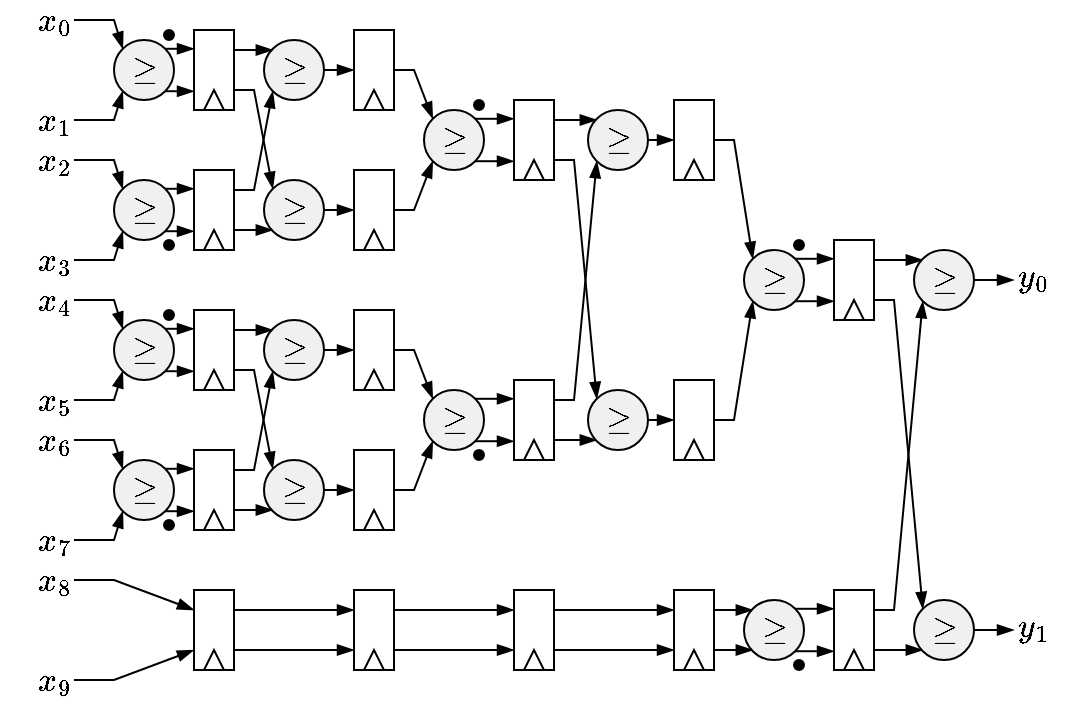 <mxfile version="26.1.0">
  <diagram name="Page-1" id="U0Z8KqSSLCTxt4Mqr973">
    <mxGraphModel dx="4177" dy="-511" grid="1" gridSize="10" guides="1" tooltips="1" connect="1" arrows="1" fold="1" page="1" pageScale="1" pageWidth="595" pageHeight="842" math="1" shadow="0">
      <root>
        <mxCell id="0" />
        <mxCell id="1" parent="0" />
        <mxCell id="KGnAosmsHzvMM4rvzXJw-76" style="edgeStyle=orthogonalEdgeStyle;rounded=0;orthogonalLoop=1;jettySize=auto;html=1;exitX=1;exitY=1;exitDx=0;exitDy=0;entryX=0;entryY=0.75;entryDx=0;entryDy=0;endArrow=blockThin;endFill=1;" edge="1" parent="1" source="KGnAosmsHzvMM4rvzXJw-1" target="KGnAosmsHzvMM4rvzXJw-39">
          <mxGeometry relative="1" as="geometry" />
        </mxCell>
        <mxCell id="KGnAosmsHzvMM4rvzXJw-77" style="edgeStyle=orthogonalEdgeStyle;rounded=0;orthogonalLoop=1;jettySize=auto;html=1;exitX=1;exitY=0;exitDx=0;exitDy=0;entryX=0;entryY=0.25;entryDx=0;entryDy=0;endArrow=blockThin;endFill=1;" edge="1" parent="1" source="KGnAosmsHzvMM4rvzXJw-1" target="KGnAosmsHzvMM4rvzXJw-39">
          <mxGeometry relative="1" as="geometry" />
        </mxCell>
        <mxCell id="KGnAosmsHzvMM4rvzXJw-1" value="" style="ellipse;whiteSpace=wrap;html=1;aspect=fixed;fillColor=#F0F0F0;" vertex="1" parent="1">
          <mxGeometry x="-3520" y="900" width="30" height="30" as="geometry" />
        </mxCell>
        <mxCell id="KGnAosmsHzvMM4rvzXJw-4" value="&lt;font style=&quot;font-size: 14px;&quot;&gt;$$x_0$$&lt;/font&gt;" style="text;html=1;align=center;verticalAlign=middle;whiteSpace=wrap;rounded=0;" vertex="1" parent="1">
          <mxGeometry x="-3560" y="880" width="20" height="20" as="geometry" />
        </mxCell>
        <mxCell id="KGnAosmsHzvMM4rvzXJw-9" value="&lt;font style=&quot;font-size: 14px;&quot;&gt;$$x_1$$&lt;/font&gt;" style="text;html=1;align=center;verticalAlign=middle;whiteSpace=wrap;rounded=0;" vertex="1" parent="1">
          <mxGeometry x="-3560" y="930" width="20" height="20" as="geometry" />
        </mxCell>
        <mxCell id="KGnAosmsHzvMM4rvzXJw-11" value="" style="endArrow=blockThin;html=1;rounded=0;exitX=1;exitY=0.5;exitDx=0;exitDy=0;entryX=0;entryY=0;entryDx=0;entryDy=0;endFill=1;" edge="1" parent="1" source="KGnAosmsHzvMM4rvzXJw-4" target="KGnAosmsHzvMM4rvzXJw-1">
          <mxGeometry width="50" height="50" relative="1" as="geometry">
            <mxPoint x="-3490" y="910" as="sourcePoint" />
            <mxPoint x="-3440" y="860" as="targetPoint" />
            <Array as="points">
              <mxPoint x="-3520" y="890" />
            </Array>
          </mxGeometry>
        </mxCell>
        <mxCell id="KGnAosmsHzvMM4rvzXJw-12" value="" style="endArrow=blockThin;html=1;rounded=0;entryX=0;entryY=1;entryDx=0;entryDy=0;exitX=1;exitY=0.5;exitDx=0;exitDy=0;endFill=1;" edge="1" parent="1" source="KGnAosmsHzvMM4rvzXJw-9" target="KGnAosmsHzvMM4rvzXJw-1">
          <mxGeometry width="50" height="50" relative="1" as="geometry">
            <mxPoint x="-3550" y="1000" as="sourcePoint" />
            <mxPoint x="-3500" y="950" as="targetPoint" />
            <Array as="points">
              <mxPoint x="-3520" y="940" />
            </Array>
          </mxGeometry>
        </mxCell>
        <mxCell id="KGnAosmsHzvMM4rvzXJw-13" value="&lt;font style=&quot;font-size: 14px;&quot;&gt;$$\geq$$&lt;/font&gt;" style="text;html=1;align=center;verticalAlign=middle;whiteSpace=wrap;rounded=0;" vertex="1" parent="1">
          <mxGeometry x="-3512.5" y="907.5" width="15" height="15" as="geometry" />
        </mxCell>
        <mxCell id="KGnAosmsHzvMM4rvzXJw-41" value="" style="group" vertex="1" connectable="0" parent="1">
          <mxGeometry x="-3480" y="895" width="20" height="40" as="geometry" />
        </mxCell>
        <mxCell id="KGnAosmsHzvMM4rvzXJw-39" value="" style="rounded=0;whiteSpace=wrap;html=1;" vertex="1" parent="KGnAosmsHzvMM4rvzXJw-41">
          <mxGeometry width="20" height="40" as="geometry" />
        </mxCell>
        <mxCell id="KGnAosmsHzvMM4rvzXJw-66" value="" style="triangle;whiteSpace=wrap;html=1;rotation=-90;" vertex="1" parent="KGnAosmsHzvMM4rvzXJw-41">
          <mxGeometry x="5" y="30" width="10" height="10" as="geometry" />
        </mxCell>
        <mxCell id="KGnAosmsHzvMM4rvzXJw-113" style="edgeStyle=orthogonalEdgeStyle;rounded=0;orthogonalLoop=1;jettySize=auto;html=1;exitX=1;exitY=0.5;exitDx=0;exitDy=0;entryX=0;entryY=0.5;entryDx=0;entryDy=0;endArrow=blockThin;endFill=1;curved=0;" edge="1" parent="1" source="KGnAosmsHzvMM4rvzXJw-79" target="KGnAosmsHzvMM4rvzXJw-107">
          <mxGeometry relative="1" as="geometry" />
        </mxCell>
        <mxCell id="KGnAosmsHzvMM4rvzXJw-79" value="" style="ellipse;whiteSpace=wrap;html=1;aspect=fixed;fillColor=#F0F0F0;" vertex="1" parent="1">
          <mxGeometry x="-3445" y="900" width="30" height="30" as="geometry" />
        </mxCell>
        <mxCell id="KGnAosmsHzvMM4rvzXJw-80" value="&lt;font style=&quot;font-size: 14px;&quot;&gt;$$\geq$$&lt;/font&gt;" style="text;html=1;align=center;verticalAlign=middle;whiteSpace=wrap;rounded=0;" vertex="1" parent="1">
          <mxGeometry x="-3437.5" y="907.5" width="15" height="15" as="geometry" />
        </mxCell>
        <mxCell id="KGnAosmsHzvMM4rvzXJw-78" style="edgeStyle=orthogonalEdgeStyle;rounded=0;orthogonalLoop=1;jettySize=auto;html=1;exitX=1;exitY=0.25;exitDx=0;exitDy=0;entryX=0;entryY=0;entryDx=0;entryDy=0;endArrow=blockThin;endFill=1;" edge="1" parent="1" source="KGnAosmsHzvMM4rvzXJw-39" target="KGnAosmsHzvMM4rvzXJw-79">
          <mxGeometry relative="1" as="geometry">
            <mxPoint x="-3450" y="905" as="targetPoint" />
          </mxGeometry>
        </mxCell>
        <mxCell id="KGnAosmsHzvMM4rvzXJw-82" style="edgeStyle=orthogonalEdgeStyle;rounded=0;orthogonalLoop=1;jettySize=auto;html=1;exitX=1;exitY=1;exitDx=0;exitDy=0;entryX=0;entryY=0.75;entryDx=0;entryDy=0;endArrow=blockThin;endFill=1;" edge="1" parent="1" source="KGnAosmsHzvMM4rvzXJw-84" target="KGnAosmsHzvMM4rvzXJw-91">
          <mxGeometry relative="1" as="geometry" />
        </mxCell>
        <mxCell id="KGnAosmsHzvMM4rvzXJw-83" style="edgeStyle=orthogonalEdgeStyle;rounded=0;orthogonalLoop=1;jettySize=auto;html=1;exitX=1;exitY=0;exitDx=0;exitDy=0;entryX=0;entryY=0.25;entryDx=0;entryDy=0;endArrow=blockThin;endFill=1;" edge="1" parent="1" source="KGnAosmsHzvMM4rvzXJw-84" target="KGnAosmsHzvMM4rvzXJw-91">
          <mxGeometry relative="1" as="geometry" />
        </mxCell>
        <mxCell id="KGnAosmsHzvMM4rvzXJw-84" value="" style="ellipse;whiteSpace=wrap;html=1;aspect=fixed;fillColor=#F0F0F0;" vertex="1" parent="1">
          <mxGeometry x="-3520" y="970" width="30" height="30" as="geometry" />
        </mxCell>
        <mxCell id="KGnAosmsHzvMM4rvzXJw-85" value="&lt;font style=&quot;font-size: 14px;&quot;&gt;$$x_2$$&lt;/font&gt;" style="text;html=1;align=center;verticalAlign=middle;whiteSpace=wrap;rounded=0;" vertex="1" parent="1">
          <mxGeometry x="-3560" y="950" width="20" height="20" as="geometry" />
        </mxCell>
        <mxCell id="KGnAosmsHzvMM4rvzXJw-86" value="&lt;font style=&quot;font-size: 14px;&quot;&gt;$$x_3$$&lt;/font&gt;" style="text;html=1;align=center;verticalAlign=middle;whiteSpace=wrap;rounded=0;" vertex="1" parent="1">
          <mxGeometry x="-3560" y="1000" width="20" height="20" as="geometry" />
        </mxCell>
        <mxCell id="KGnAosmsHzvMM4rvzXJw-87" value="" style="endArrow=blockThin;html=1;rounded=0;exitX=1;exitY=0.5;exitDx=0;exitDy=0;entryX=0;entryY=0;entryDx=0;entryDy=0;endFill=1;" edge="1" parent="1" source="KGnAosmsHzvMM4rvzXJw-85" target="KGnAosmsHzvMM4rvzXJw-84">
          <mxGeometry width="50" height="50" relative="1" as="geometry">
            <mxPoint x="-3490" y="980" as="sourcePoint" />
            <mxPoint x="-3440" y="930" as="targetPoint" />
            <Array as="points">
              <mxPoint x="-3520" y="960" />
            </Array>
          </mxGeometry>
        </mxCell>
        <mxCell id="KGnAosmsHzvMM4rvzXJw-88" value="" style="endArrow=blockThin;html=1;rounded=0;entryX=0;entryY=1;entryDx=0;entryDy=0;exitX=1;exitY=0.5;exitDx=0;exitDy=0;endFill=1;" edge="1" parent="1" source="KGnAosmsHzvMM4rvzXJw-86" target="KGnAosmsHzvMM4rvzXJw-84">
          <mxGeometry width="50" height="50" relative="1" as="geometry">
            <mxPoint x="-3550" y="1070" as="sourcePoint" />
            <mxPoint x="-3500" y="1020" as="targetPoint" />
            <Array as="points">
              <mxPoint x="-3520" y="1010" />
            </Array>
          </mxGeometry>
        </mxCell>
        <mxCell id="KGnAosmsHzvMM4rvzXJw-89" value="&lt;font style=&quot;font-size: 14px;&quot;&gt;$$\geq$$&lt;/font&gt;" style="text;html=1;align=center;verticalAlign=middle;whiteSpace=wrap;rounded=0;" vertex="1" parent="1">
          <mxGeometry x="-3512.5" y="977.5" width="15" height="15" as="geometry" />
        </mxCell>
        <mxCell id="KGnAosmsHzvMM4rvzXJw-90" value="" style="group" vertex="1" connectable="0" parent="1">
          <mxGeometry x="-3480" y="965" width="20" height="40" as="geometry" />
        </mxCell>
        <mxCell id="KGnAosmsHzvMM4rvzXJw-91" value="" style="rounded=0;whiteSpace=wrap;html=1;" vertex="1" parent="KGnAosmsHzvMM4rvzXJw-90">
          <mxGeometry width="20" height="40" as="geometry" />
        </mxCell>
        <mxCell id="KGnAosmsHzvMM4rvzXJw-92" value="" style="triangle;whiteSpace=wrap;html=1;rotation=-90;" vertex="1" parent="KGnAosmsHzvMM4rvzXJw-90">
          <mxGeometry x="5" y="30" width="10" height="10" as="geometry" />
        </mxCell>
        <mxCell id="KGnAosmsHzvMM4rvzXJw-98" value="" style="endArrow=blockThin;html=1;rounded=0;entryX=0;entryY=1;entryDx=0;entryDy=0;exitX=1;exitY=0.25;exitDx=0;exitDy=0;endFill=1;" edge="1" parent="1" source="KGnAosmsHzvMM4rvzXJw-91" target="KGnAosmsHzvMM4rvzXJw-79">
          <mxGeometry width="50" height="50" relative="1" as="geometry">
            <mxPoint x="-3420" y="990" as="sourcePoint" />
            <mxPoint x="-3370" y="940" as="targetPoint" />
            <Array as="points">
              <mxPoint x="-3450" y="975" />
            </Array>
          </mxGeometry>
        </mxCell>
        <mxCell id="KGnAosmsHzvMM4rvzXJw-114" style="edgeStyle=orthogonalEdgeStyle;rounded=0;orthogonalLoop=1;jettySize=auto;html=1;exitX=1;exitY=0.5;exitDx=0;exitDy=0;entryX=0;entryY=0.5;entryDx=0;entryDy=0;endArrow=blockThin;endFill=1;" edge="1" parent="1" source="KGnAosmsHzvMM4rvzXJw-99" target="KGnAosmsHzvMM4rvzXJw-109">
          <mxGeometry relative="1" as="geometry" />
        </mxCell>
        <mxCell id="KGnAosmsHzvMM4rvzXJw-99" value="" style="ellipse;whiteSpace=wrap;html=1;aspect=fixed;fillColor=#F0F0F0;" vertex="1" parent="1">
          <mxGeometry x="-3445" y="970" width="30" height="30" as="geometry" />
        </mxCell>
        <mxCell id="KGnAosmsHzvMM4rvzXJw-100" value="&lt;font style=&quot;font-size: 14px;&quot;&gt;$$\geq$$&lt;/font&gt;" style="text;html=1;align=center;verticalAlign=middle;whiteSpace=wrap;rounded=0;" vertex="1" parent="1">
          <mxGeometry x="-3437.5" y="977.5" width="15" height="15" as="geometry" />
        </mxCell>
        <mxCell id="KGnAosmsHzvMM4rvzXJw-101" value="" style="endArrow=blockThin;html=1;rounded=0;exitX=1;exitY=0.75;exitDx=0;exitDy=0;entryX=0;entryY=0;entryDx=0;entryDy=0;endFill=1;" edge="1" parent="1" source="KGnAosmsHzvMM4rvzXJw-39" target="KGnAosmsHzvMM4rvzXJw-99">
          <mxGeometry width="50" height="50" relative="1" as="geometry">
            <mxPoint x="-3390" y="970" as="sourcePoint" />
            <mxPoint x="-3340" y="920" as="targetPoint" />
            <Array as="points">
              <mxPoint x="-3450" y="925" />
            </Array>
          </mxGeometry>
        </mxCell>
        <mxCell id="KGnAosmsHzvMM4rvzXJw-102" style="edgeStyle=orthogonalEdgeStyle;rounded=0;orthogonalLoop=1;jettySize=auto;html=1;exitX=1;exitY=0.75;exitDx=0;exitDy=0;entryX=0;entryY=1;entryDx=0;entryDy=0;endArrow=blockThin;endFill=1;" edge="1" parent="1" source="KGnAosmsHzvMM4rvzXJw-91" target="KGnAosmsHzvMM4rvzXJw-99">
          <mxGeometry relative="1" as="geometry" />
        </mxCell>
        <mxCell id="KGnAosmsHzvMM4rvzXJw-104" value="" style="ellipse;whiteSpace=wrap;html=1;aspect=fixed;fillColor=#000000;" vertex="1" parent="1">
          <mxGeometry x="-3495" y="895" width="5" height="5" as="geometry" />
        </mxCell>
        <mxCell id="KGnAosmsHzvMM4rvzXJw-105" value="" style="ellipse;whiteSpace=wrap;html=1;aspect=fixed;fillColor=#000000;" vertex="1" parent="1">
          <mxGeometry x="-3495" y="1000" width="5" height="5" as="geometry" />
        </mxCell>
        <mxCell id="KGnAosmsHzvMM4rvzXJw-107" value="" style="rounded=0;whiteSpace=wrap;html=1;" vertex="1" parent="1">
          <mxGeometry x="-3400" y="895" width="20" height="40" as="geometry" />
        </mxCell>
        <mxCell id="KGnAosmsHzvMM4rvzXJw-108" value="" style="triangle;whiteSpace=wrap;html=1;rotation=-90;" vertex="1" parent="1">
          <mxGeometry x="-3395" y="925" width="10" height="10" as="geometry" />
        </mxCell>
        <mxCell id="KGnAosmsHzvMM4rvzXJw-109" value="" style="rounded=0;whiteSpace=wrap;html=1;" vertex="1" parent="1">
          <mxGeometry x="-3400" y="965" width="20" height="40" as="geometry" />
        </mxCell>
        <mxCell id="KGnAosmsHzvMM4rvzXJw-110" value="" style="triangle;whiteSpace=wrap;html=1;rotation=-90;" vertex="1" parent="1">
          <mxGeometry x="-3395" y="995" width="10" height="10" as="geometry" />
        </mxCell>
        <mxCell id="KGnAosmsHzvMM4rvzXJw-115" style="edgeStyle=orthogonalEdgeStyle;rounded=0;orthogonalLoop=1;jettySize=auto;html=1;exitX=1;exitY=1;exitDx=0;exitDy=0;entryX=0;entryY=0.75;entryDx=0;entryDy=0;endArrow=blockThin;endFill=1;" edge="1" parent="1" source="KGnAosmsHzvMM4rvzXJw-117" target="KGnAosmsHzvMM4rvzXJw-124">
          <mxGeometry relative="1" as="geometry" />
        </mxCell>
        <mxCell id="KGnAosmsHzvMM4rvzXJw-116" style="edgeStyle=orthogonalEdgeStyle;rounded=0;orthogonalLoop=1;jettySize=auto;html=1;exitX=1;exitY=0;exitDx=0;exitDy=0;entryX=0;entryY=0.25;entryDx=0;entryDy=0;endArrow=blockThin;endFill=1;" edge="1" parent="1" source="KGnAosmsHzvMM4rvzXJw-117" target="KGnAosmsHzvMM4rvzXJw-124">
          <mxGeometry relative="1" as="geometry" />
        </mxCell>
        <mxCell id="KGnAosmsHzvMM4rvzXJw-117" value="" style="ellipse;whiteSpace=wrap;html=1;aspect=fixed;fillColor=#F0F0F0;" vertex="1" parent="1">
          <mxGeometry x="-3520" y="1040" width="30" height="30" as="geometry" />
        </mxCell>
        <mxCell id="KGnAosmsHzvMM4rvzXJw-118" value="&lt;font style=&quot;font-size: 14px;&quot;&gt;$$x_4$$&lt;/font&gt;" style="text;html=1;align=center;verticalAlign=middle;whiteSpace=wrap;rounded=0;" vertex="1" parent="1">
          <mxGeometry x="-3560" y="1020" width="20" height="20" as="geometry" />
        </mxCell>
        <mxCell id="KGnAosmsHzvMM4rvzXJw-119" value="&lt;font style=&quot;font-size: 14px;&quot;&gt;$$x_5$$&lt;/font&gt;" style="text;html=1;align=center;verticalAlign=middle;whiteSpace=wrap;rounded=0;" vertex="1" parent="1">
          <mxGeometry x="-3560" y="1070" width="20" height="20" as="geometry" />
        </mxCell>
        <mxCell id="KGnAosmsHzvMM4rvzXJw-120" value="" style="endArrow=blockThin;html=1;rounded=0;exitX=1;exitY=0.5;exitDx=0;exitDy=0;entryX=0;entryY=0;entryDx=0;entryDy=0;endFill=1;" edge="1" parent="1" source="KGnAosmsHzvMM4rvzXJw-118" target="KGnAosmsHzvMM4rvzXJw-117">
          <mxGeometry width="50" height="50" relative="1" as="geometry">
            <mxPoint x="-3490" y="1050" as="sourcePoint" />
            <mxPoint x="-3440" y="1000" as="targetPoint" />
            <Array as="points">
              <mxPoint x="-3520" y="1030" />
            </Array>
          </mxGeometry>
        </mxCell>
        <mxCell id="KGnAosmsHzvMM4rvzXJw-121" value="" style="endArrow=blockThin;html=1;rounded=0;entryX=0;entryY=1;entryDx=0;entryDy=0;exitX=1;exitY=0.5;exitDx=0;exitDy=0;endFill=1;" edge="1" parent="1" source="KGnAosmsHzvMM4rvzXJw-119" target="KGnAosmsHzvMM4rvzXJw-117">
          <mxGeometry width="50" height="50" relative="1" as="geometry">
            <mxPoint x="-3550" y="1140" as="sourcePoint" />
            <mxPoint x="-3500" y="1090" as="targetPoint" />
            <Array as="points">
              <mxPoint x="-3520" y="1080" />
            </Array>
          </mxGeometry>
        </mxCell>
        <mxCell id="KGnAosmsHzvMM4rvzXJw-122" value="&lt;font style=&quot;font-size: 14px;&quot;&gt;$$\geq$$&lt;/font&gt;" style="text;html=1;align=center;verticalAlign=middle;whiteSpace=wrap;rounded=0;" vertex="1" parent="1">
          <mxGeometry x="-3512.5" y="1047.5" width="15" height="15" as="geometry" />
        </mxCell>
        <mxCell id="KGnAosmsHzvMM4rvzXJw-123" value="" style="group" vertex="1" connectable="0" parent="1">
          <mxGeometry x="-3480" y="1035" width="20" height="40" as="geometry" />
        </mxCell>
        <mxCell id="KGnAosmsHzvMM4rvzXJw-124" value="" style="rounded=0;whiteSpace=wrap;html=1;" vertex="1" parent="KGnAosmsHzvMM4rvzXJw-123">
          <mxGeometry width="20" height="40" as="geometry" />
        </mxCell>
        <mxCell id="KGnAosmsHzvMM4rvzXJw-125" value="" style="triangle;whiteSpace=wrap;html=1;rotation=-90;" vertex="1" parent="KGnAosmsHzvMM4rvzXJw-123">
          <mxGeometry x="5" y="30" width="10" height="10" as="geometry" />
        </mxCell>
        <mxCell id="KGnAosmsHzvMM4rvzXJw-126" style="edgeStyle=orthogonalEdgeStyle;rounded=0;orthogonalLoop=1;jettySize=auto;html=1;exitX=1;exitY=0.5;exitDx=0;exitDy=0;entryX=0;entryY=0.5;entryDx=0;entryDy=0;endArrow=blockThin;endFill=1;curved=0;" edge="1" parent="1" source="KGnAosmsHzvMM4rvzXJw-127" target="KGnAosmsHzvMM4rvzXJw-149">
          <mxGeometry relative="1" as="geometry" />
        </mxCell>
        <mxCell id="KGnAosmsHzvMM4rvzXJw-127" value="" style="ellipse;whiteSpace=wrap;html=1;aspect=fixed;fillColor=#F0F0F0;" vertex="1" parent="1">
          <mxGeometry x="-3445" y="1040" width="30" height="30" as="geometry" />
        </mxCell>
        <mxCell id="KGnAosmsHzvMM4rvzXJw-128" value="&lt;font style=&quot;font-size: 14px;&quot;&gt;$$\geq$$&lt;/font&gt;" style="text;html=1;align=center;verticalAlign=middle;whiteSpace=wrap;rounded=0;" vertex="1" parent="1">
          <mxGeometry x="-3437.5" y="1047.5" width="15" height="15" as="geometry" />
        </mxCell>
        <mxCell id="KGnAosmsHzvMM4rvzXJw-129" style="edgeStyle=orthogonalEdgeStyle;rounded=0;orthogonalLoop=1;jettySize=auto;html=1;exitX=1;exitY=0.25;exitDx=0;exitDy=0;entryX=0;entryY=0;entryDx=0;entryDy=0;endArrow=blockThin;endFill=1;" edge="1" parent="1" source="KGnAosmsHzvMM4rvzXJw-124" target="KGnAosmsHzvMM4rvzXJw-127">
          <mxGeometry relative="1" as="geometry">
            <mxPoint x="-3450" y="1045" as="targetPoint" />
          </mxGeometry>
        </mxCell>
        <mxCell id="KGnAosmsHzvMM4rvzXJw-130" style="edgeStyle=orthogonalEdgeStyle;rounded=0;orthogonalLoop=1;jettySize=auto;html=1;exitX=1;exitY=1;exitDx=0;exitDy=0;entryX=0;entryY=0.75;entryDx=0;entryDy=0;endArrow=blockThin;endFill=1;" edge="1" parent="1" source="KGnAosmsHzvMM4rvzXJw-132" target="KGnAosmsHzvMM4rvzXJw-139">
          <mxGeometry relative="1" as="geometry" />
        </mxCell>
        <mxCell id="KGnAosmsHzvMM4rvzXJw-131" style="edgeStyle=orthogonalEdgeStyle;rounded=0;orthogonalLoop=1;jettySize=auto;html=1;exitX=1;exitY=0;exitDx=0;exitDy=0;entryX=0;entryY=0.25;entryDx=0;entryDy=0;endArrow=blockThin;endFill=1;" edge="1" parent="1" source="KGnAosmsHzvMM4rvzXJw-132" target="KGnAosmsHzvMM4rvzXJw-139">
          <mxGeometry relative="1" as="geometry" />
        </mxCell>
        <mxCell id="KGnAosmsHzvMM4rvzXJw-132" value="" style="ellipse;whiteSpace=wrap;html=1;aspect=fixed;fillColor=#F0F0F0;" vertex="1" parent="1">
          <mxGeometry x="-3520" y="1110" width="30" height="30" as="geometry" />
        </mxCell>
        <mxCell id="KGnAosmsHzvMM4rvzXJw-133" value="&lt;font style=&quot;font-size: 14px;&quot;&gt;$$x_6$$&lt;/font&gt;" style="text;html=1;align=center;verticalAlign=middle;whiteSpace=wrap;rounded=0;" vertex="1" parent="1">
          <mxGeometry x="-3560" y="1090" width="20" height="20" as="geometry" />
        </mxCell>
        <mxCell id="KGnAosmsHzvMM4rvzXJw-134" value="&lt;font style=&quot;font-size: 14px;&quot;&gt;$$x_7$$&lt;/font&gt;" style="text;html=1;align=center;verticalAlign=middle;whiteSpace=wrap;rounded=0;" vertex="1" parent="1">
          <mxGeometry x="-3560" y="1140" width="20" height="20" as="geometry" />
        </mxCell>
        <mxCell id="KGnAosmsHzvMM4rvzXJw-135" value="" style="endArrow=blockThin;html=1;rounded=0;exitX=1;exitY=0.5;exitDx=0;exitDy=0;entryX=0;entryY=0;entryDx=0;entryDy=0;endFill=1;" edge="1" parent="1" source="KGnAosmsHzvMM4rvzXJw-133" target="KGnAosmsHzvMM4rvzXJw-132">
          <mxGeometry width="50" height="50" relative="1" as="geometry">
            <mxPoint x="-3490" y="1120" as="sourcePoint" />
            <mxPoint x="-3440" y="1070" as="targetPoint" />
            <Array as="points">
              <mxPoint x="-3520" y="1100" />
            </Array>
          </mxGeometry>
        </mxCell>
        <mxCell id="KGnAosmsHzvMM4rvzXJw-136" value="" style="endArrow=blockThin;html=1;rounded=0;entryX=0;entryY=1;entryDx=0;entryDy=0;exitX=1;exitY=0.5;exitDx=0;exitDy=0;endFill=1;" edge="1" parent="1" source="KGnAosmsHzvMM4rvzXJw-134" target="KGnAosmsHzvMM4rvzXJw-132">
          <mxGeometry width="50" height="50" relative="1" as="geometry">
            <mxPoint x="-3550" y="1210" as="sourcePoint" />
            <mxPoint x="-3500" y="1160" as="targetPoint" />
            <Array as="points">
              <mxPoint x="-3520" y="1150" />
            </Array>
          </mxGeometry>
        </mxCell>
        <mxCell id="KGnAosmsHzvMM4rvzXJw-137" value="&lt;font style=&quot;font-size: 14px;&quot;&gt;$$\geq$$&lt;/font&gt;" style="text;html=1;align=center;verticalAlign=middle;whiteSpace=wrap;rounded=0;" vertex="1" parent="1">
          <mxGeometry x="-3512.5" y="1117.5" width="15" height="15" as="geometry" />
        </mxCell>
        <mxCell id="KGnAosmsHzvMM4rvzXJw-138" value="" style="group" vertex="1" connectable="0" parent="1">
          <mxGeometry x="-3480" y="1105" width="20" height="40" as="geometry" />
        </mxCell>
        <mxCell id="KGnAosmsHzvMM4rvzXJw-139" value="" style="rounded=0;whiteSpace=wrap;html=1;" vertex="1" parent="KGnAosmsHzvMM4rvzXJw-138">
          <mxGeometry width="20" height="40" as="geometry" />
        </mxCell>
        <mxCell id="KGnAosmsHzvMM4rvzXJw-140" value="" style="triangle;whiteSpace=wrap;html=1;rotation=-90;" vertex="1" parent="KGnAosmsHzvMM4rvzXJw-138">
          <mxGeometry x="5" y="30" width="10" height="10" as="geometry" />
        </mxCell>
        <mxCell id="KGnAosmsHzvMM4rvzXJw-141" value="" style="endArrow=blockThin;html=1;rounded=0;entryX=0;entryY=1;entryDx=0;entryDy=0;exitX=1;exitY=0.25;exitDx=0;exitDy=0;endFill=1;" edge="1" parent="1" source="KGnAosmsHzvMM4rvzXJw-139" target="KGnAosmsHzvMM4rvzXJw-127">
          <mxGeometry width="50" height="50" relative="1" as="geometry">
            <mxPoint x="-3420" y="1130" as="sourcePoint" />
            <mxPoint x="-3370" y="1080" as="targetPoint" />
            <Array as="points">
              <mxPoint x="-3450" y="1115" />
            </Array>
          </mxGeometry>
        </mxCell>
        <mxCell id="KGnAosmsHzvMM4rvzXJw-142" style="edgeStyle=orthogonalEdgeStyle;rounded=0;orthogonalLoop=1;jettySize=auto;html=1;exitX=1;exitY=0.5;exitDx=0;exitDy=0;entryX=0;entryY=0.5;entryDx=0;entryDy=0;endArrow=blockThin;endFill=1;" edge="1" parent="1" source="KGnAosmsHzvMM4rvzXJw-143" target="KGnAosmsHzvMM4rvzXJw-151">
          <mxGeometry relative="1" as="geometry" />
        </mxCell>
        <mxCell id="KGnAosmsHzvMM4rvzXJw-143" value="" style="ellipse;whiteSpace=wrap;html=1;aspect=fixed;fillColor=#F0F0F0;" vertex="1" parent="1">
          <mxGeometry x="-3445" y="1110" width="30" height="30" as="geometry" />
        </mxCell>
        <mxCell id="KGnAosmsHzvMM4rvzXJw-144" value="&lt;font style=&quot;font-size: 14px;&quot;&gt;$$\geq$$&lt;/font&gt;" style="text;html=1;align=center;verticalAlign=middle;whiteSpace=wrap;rounded=0;" vertex="1" parent="1">
          <mxGeometry x="-3437.5" y="1117.5" width="15" height="15" as="geometry" />
        </mxCell>
        <mxCell id="KGnAosmsHzvMM4rvzXJw-145" value="" style="endArrow=blockThin;html=1;rounded=0;exitX=1;exitY=0.75;exitDx=0;exitDy=0;entryX=0;entryY=0;entryDx=0;entryDy=0;endFill=1;" edge="1" parent="1" source="KGnAosmsHzvMM4rvzXJw-124" target="KGnAosmsHzvMM4rvzXJw-143">
          <mxGeometry width="50" height="50" relative="1" as="geometry">
            <mxPoint x="-3390" y="1110" as="sourcePoint" />
            <mxPoint x="-3340" y="1060" as="targetPoint" />
            <Array as="points">
              <mxPoint x="-3450" y="1065" />
            </Array>
          </mxGeometry>
        </mxCell>
        <mxCell id="KGnAosmsHzvMM4rvzXJw-146" style="edgeStyle=orthogonalEdgeStyle;rounded=0;orthogonalLoop=1;jettySize=auto;html=1;exitX=1;exitY=0.75;exitDx=0;exitDy=0;entryX=0;entryY=1;entryDx=0;entryDy=0;endArrow=blockThin;endFill=1;" edge="1" parent="1" source="KGnAosmsHzvMM4rvzXJw-139" target="KGnAosmsHzvMM4rvzXJw-143">
          <mxGeometry relative="1" as="geometry" />
        </mxCell>
        <mxCell id="KGnAosmsHzvMM4rvzXJw-147" value="" style="ellipse;whiteSpace=wrap;html=1;aspect=fixed;fillColor=#000000;" vertex="1" parent="1">
          <mxGeometry x="-3495" y="1035" width="5" height="5" as="geometry" />
        </mxCell>
        <mxCell id="KGnAosmsHzvMM4rvzXJw-148" value="" style="ellipse;whiteSpace=wrap;html=1;aspect=fixed;fillColor=#000000;" vertex="1" parent="1">
          <mxGeometry x="-3495" y="1140" width="5" height="5" as="geometry" />
        </mxCell>
        <mxCell id="KGnAosmsHzvMM4rvzXJw-149" value="" style="rounded=0;whiteSpace=wrap;html=1;" vertex="1" parent="1">
          <mxGeometry x="-3400" y="1035" width="20" height="40" as="geometry" />
        </mxCell>
        <mxCell id="KGnAosmsHzvMM4rvzXJw-150" value="" style="triangle;whiteSpace=wrap;html=1;rotation=-90;" vertex="1" parent="1">
          <mxGeometry x="-3395" y="1065" width="10" height="10" as="geometry" />
        </mxCell>
        <mxCell id="KGnAosmsHzvMM4rvzXJw-151" value="" style="rounded=0;whiteSpace=wrap;html=1;" vertex="1" parent="1">
          <mxGeometry x="-3400" y="1105" width="20" height="40" as="geometry" />
        </mxCell>
        <mxCell id="KGnAosmsHzvMM4rvzXJw-152" value="" style="triangle;whiteSpace=wrap;html=1;rotation=-90;" vertex="1" parent="1">
          <mxGeometry x="-3395" y="1135" width="10" height="10" as="geometry" />
        </mxCell>
        <mxCell id="KGnAosmsHzvMM4rvzXJw-165" style="edgeStyle=orthogonalEdgeStyle;rounded=0;orthogonalLoop=1;jettySize=auto;html=1;exitX=1;exitY=0;exitDx=0;exitDy=0;entryX=0;entryY=0.25;entryDx=0;entryDy=0;endArrow=blockThin;endFill=1;" edge="1" parent="1" source="KGnAosmsHzvMM4rvzXJw-153" target="KGnAosmsHzvMM4rvzXJw-163">
          <mxGeometry relative="1" as="geometry" />
        </mxCell>
        <mxCell id="KGnAosmsHzvMM4rvzXJw-166" style="edgeStyle=orthogonalEdgeStyle;rounded=0;orthogonalLoop=1;jettySize=auto;html=1;exitX=1;exitY=1;exitDx=0;exitDy=0;entryX=0;entryY=0.75;entryDx=0;entryDy=0;endArrow=blockThin;endFill=1;" edge="1" parent="1" source="KGnAosmsHzvMM4rvzXJw-153" target="KGnAosmsHzvMM4rvzXJw-163">
          <mxGeometry relative="1" as="geometry" />
        </mxCell>
        <mxCell id="KGnAosmsHzvMM4rvzXJw-153" value="" style="ellipse;whiteSpace=wrap;html=1;aspect=fixed;fillColor=#F0F0F0;" vertex="1" parent="1">
          <mxGeometry x="-3365" y="935" width="30" height="30" as="geometry" />
        </mxCell>
        <mxCell id="KGnAosmsHzvMM4rvzXJw-154" value="&lt;font style=&quot;font-size: 14px;&quot;&gt;$$\geq$$&lt;/font&gt;" style="text;html=1;align=center;verticalAlign=middle;whiteSpace=wrap;rounded=0;" vertex="1" parent="1">
          <mxGeometry x="-3357.5" y="942.5" width="15" height="15" as="geometry" />
        </mxCell>
        <mxCell id="KGnAosmsHzvMM4rvzXJw-171" style="edgeStyle=orthogonalEdgeStyle;rounded=0;orthogonalLoop=1;jettySize=auto;html=1;exitX=1;exitY=0;exitDx=0;exitDy=0;entryX=0;entryY=0.25;entryDx=0;entryDy=0;endArrow=blockThin;endFill=1;" edge="1" parent="1" source="KGnAosmsHzvMM4rvzXJw-155" target="KGnAosmsHzvMM4rvzXJw-169">
          <mxGeometry relative="1" as="geometry" />
        </mxCell>
        <mxCell id="KGnAosmsHzvMM4rvzXJw-172" style="edgeStyle=orthogonalEdgeStyle;rounded=0;orthogonalLoop=1;jettySize=auto;html=1;exitX=1;exitY=1;exitDx=0;exitDy=0;entryX=0;entryY=0.75;entryDx=0;entryDy=0;endArrow=blockThin;endFill=1;" edge="1" parent="1" source="KGnAosmsHzvMM4rvzXJw-155" target="KGnAosmsHzvMM4rvzXJw-169">
          <mxGeometry relative="1" as="geometry" />
        </mxCell>
        <mxCell id="KGnAosmsHzvMM4rvzXJw-155" value="" style="ellipse;whiteSpace=wrap;html=1;aspect=fixed;fillColor=#F0F0F0;" vertex="1" parent="1">
          <mxGeometry x="-3365" y="1075" width="30" height="30" as="geometry" />
        </mxCell>
        <mxCell id="KGnAosmsHzvMM4rvzXJw-156" value="&lt;font style=&quot;font-size: 14px;&quot;&gt;$$\geq$$&lt;/font&gt;" style="text;html=1;align=center;verticalAlign=middle;whiteSpace=wrap;rounded=0;" vertex="1" parent="1">
          <mxGeometry x="-3357.5" y="1082.5" width="15" height="15" as="geometry" />
        </mxCell>
        <mxCell id="KGnAosmsHzvMM4rvzXJw-158" value="" style="endArrow=blockThin;html=1;rounded=0;exitX=1;exitY=0.5;exitDx=0;exitDy=0;entryX=0;entryY=0;entryDx=0;entryDy=0;endFill=1;" edge="1" parent="1" source="KGnAosmsHzvMM4rvzXJw-107" target="KGnAosmsHzvMM4rvzXJw-153">
          <mxGeometry width="50" height="50" relative="1" as="geometry">
            <mxPoint x="-3360" y="950" as="sourcePoint" />
            <mxPoint x="-3310" y="900" as="targetPoint" />
            <Array as="points">
              <mxPoint x="-3370" y="915" />
            </Array>
          </mxGeometry>
        </mxCell>
        <mxCell id="KGnAosmsHzvMM4rvzXJw-159" value="" style="endArrow=blockThin;html=1;rounded=0;exitX=1;exitY=0.5;exitDx=0;exitDy=0;entryX=0;entryY=1;entryDx=0;entryDy=0;endFill=1;" edge="1" parent="1" source="KGnAosmsHzvMM4rvzXJw-109" target="KGnAosmsHzvMM4rvzXJw-153">
          <mxGeometry width="50" height="50" relative="1" as="geometry">
            <mxPoint x="-3330" y="1030" as="sourcePoint" />
            <mxPoint x="-3280" y="980" as="targetPoint" />
            <Array as="points">
              <mxPoint x="-3370" y="985" />
            </Array>
          </mxGeometry>
        </mxCell>
        <mxCell id="KGnAosmsHzvMM4rvzXJw-160" value="" style="endArrow=blockThin;html=1;rounded=0;exitX=1;exitY=0.5;exitDx=0;exitDy=0;entryX=0;entryY=0;entryDx=0;entryDy=0;endFill=1;" edge="1" parent="1" source="KGnAosmsHzvMM4rvzXJw-149" target="KGnAosmsHzvMM4rvzXJw-155">
          <mxGeometry width="50" height="50" relative="1" as="geometry">
            <mxPoint x="-3300" y="1090" as="sourcePoint" />
            <mxPoint x="-3250" y="1040" as="targetPoint" />
            <Array as="points">
              <mxPoint x="-3370" y="1055" />
            </Array>
          </mxGeometry>
        </mxCell>
        <mxCell id="KGnAosmsHzvMM4rvzXJw-161" value="" style="endArrow=blockThin;html=1;rounded=0;exitX=1;exitY=0.5;exitDx=0;exitDy=0;entryX=0;entryY=1;entryDx=0;entryDy=0;endFill=1;" edge="1" parent="1" source="KGnAosmsHzvMM4rvzXJw-151" target="KGnAosmsHzvMM4rvzXJw-155">
          <mxGeometry width="50" height="50" relative="1" as="geometry">
            <mxPoint x="-3330" y="1170" as="sourcePoint" />
            <mxPoint x="-3280" y="1120" as="targetPoint" />
            <Array as="points">
              <mxPoint x="-3370" y="1125" />
            </Array>
          </mxGeometry>
        </mxCell>
        <mxCell id="KGnAosmsHzvMM4rvzXJw-177" style="edgeStyle=orthogonalEdgeStyle;rounded=0;orthogonalLoop=1;jettySize=auto;html=1;exitX=1;exitY=0.25;exitDx=0;exitDy=0;entryX=0;entryY=0;entryDx=0;entryDy=0;endArrow=blockThin;endFill=1;" edge="1" parent="1" source="KGnAosmsHzvMM4rvzXJw-163" target="KGnAosmsHzvMM4rvzXJw-175">
          <mxGeometry relative="1" as="geometry" />
        </mxCell>
        <mxCell id="KGnAosmsHzvMM4rvzXJw-163" value="" style="rounded=0;whiteSpace=wrap;html=1;" vertex="1" parent="1">
          <mxGeometry x="-3320" y="930" width="20" height="40" as="geometry" />
        </mxCell>
        <mxCell id="KGnAosmsHzvMM4rvzXJw-164" value="" style="triangle;whiteSpace=wrap;html=1;rotation=-90;" vertex="1" parent="1">
          <mxGeometry x="-3315" y="960" width="10" height="10" as="geometry" />
        </mxCell>
        <mxCell id="KGnAosmsHzvMM4rvzXJw-183" style="edgeStyle=orthogonalEdgeStyle;rounded=0;orthogonalLoop=1;jettySize=auto;html=1;exitX=1;exitY=0.75;exitDx=0;exitDy=0;entryX=0;entryY=1;entryDx=0;entryDy=0;endArrow=blockThin;endFill=1;" edge="1" parent="1" source="KGnAosmsHzvMM4rvzXJw-169" target="KGnAosmsHzvMM4rvzXJw-181">
          <mxGeometry relative="1" as="geometry" />
        </mxCell>
        <mxCell id="KGnAosmsHzvMM4rvzXJw-169" value="" style="rounded=0;whiteSpace=wrap;html=1;" vertex="1" parent="1">
          <mxGeometry x="-3320" y="1070" width="20" height="40" as="geometry" />
        </mxCell>
        <mxCell id="KGnAosmsHzvMM4rvzXJw-170" value="" style="triangle;whiteSpace=wrap;html=1;rotation=-90;" vertex="1" parent="1">
          <mxGeometry x="-3315" y="1100" width="10" height="10" as="geometry" />
        </mxCell>
        <mxCell id="KGnAosmsHzvMM4rvzXJw-173" value="" style="ellipse;whiteSpace=wrap;html=1;aspect=fixed;fillColor=#000000;" vertex="1" parent="1">
          <mxGeometry x="-3340" y="930" width="5" height="5" as="geometry" />
        </mxCell>
        <mxCell id="KGnAosmsHzvMM4rvzXJw-174" value="" style="ellipse;whiteSpace=wrap;html=1;aspect=fixed;fillColor=#000000;" vertex="1" parent="1">
          <mxGeometry x="-3340" y="1105" width="5" height="5" as="geometry" />
        </mxCell>
        <mxCell id="KGnAosmsHzvMM4rvzXJw-191" style="edgeStyle=orthogonalEdgeStyle;rounded=0;orthogonalLoop=1;jettySize=auto;html=1;exitX=1;exitY=0.5;exitDx=0;exitDy=0;entryX=0;entryY=0.5;entryDx=0;entryDy=0;endArrow=blockThin;endFill=1;" edge="1" parent="1" source="KGnAosmsHzvMM4rvzXJw-175" target="KGnAosmsHzvMM4rvzXJw-187">
          <mxGeometry relative="1" as="geometry" />
        </mxCell>
        <mxCell id="KGnAosmsHzvMM4rvzXJw-175" value="" style="ellipse;whiteSpace=wrap;html=1;aspect=fixed;fillColor=#F0F0F0;" vertex="1" parent="1">
          <mxGeometry x="-3283" y="935" width="30" height="30" as="geometry" />
        </mxCell>
        <mxCell id="KGnAosmsHzvMM4rvzXJw-176" value="&lt;font style=&quot;font-size: 14px;&quot;&gt;$$\geq$$&lt;/font&gt;" style="text;html=1;align=center;verticalAlign=middle;whiteSpace=wrap;rounded=0;" vertex="1" parent="1">
          <mxGeometry x="-3275.5" y="942.5" width="15" height="15" as="geometry" />
        </mxCell>
        <mxCell id="KGnAosmsHzvMM4rvzXJw-178" value="" style="endArrow=blockThin;html=1;rounded=0;exitX=1;exitY=0.25;exitDx=0;exitDy=0;entryX=0;entryY=1;entryDx=0;entryDy=0;endFill=1;" edge="1" parent="1" source="KGnAosmsHzvMM4rvzXJw-169" target="KGnAosmsHzvMM4rvzXJw-175">
          <mxGeometry width="50" height="50" relative="1" as="geometry">
            <mxPoint x="-3270" y="1080" as="sourcePoint" />
            <mxPoint x="-3220" y="1030" as="targetPoint" />
            <Array as="points">
              <mxPoint x="-3290" y="1080" />
            </Array>
          </mxGeometry>
        </mxCell>
        <mxCell id="KGnAosmsHzvMM4rvzXJw-192" style="edgeStyle=orthogonalEdgeStyle;rounded=0;orthogonalLoop=1;jettySize=auto;html=1;exitX=1;exitY=0.5;exitDx=0;exitDy=0;entryX=0;entryY=0.5;entryDx=0;entryDy=0;endArrow=blockThin;endFill=1;" edge="1" parent="1" source="KGnAosmsHzvMM4rvzXJw-181" target="KGnAosmsHzvMM4rvzXJw-189">
          <mxGeometry relative="1" as="geometry" />
        </mxCell>
        <mxCell id="KGnAosmsHzvMM4rvzXJw-181" value="" style="ellipse;whiteSpace=wrap;html=1;aspect=fixed;fillColor=#F0F0F0;" vertex="1" parent="1">
          <mxGeometry x="-3283" y="1075" width="30" height="30" as="geometry" />
        </mxCell>
        <mxCell id="KGnAosmsHzvMM4rvzXJw-182" value="&lt;font style=&quot;font-size: 14px;&quot;&gt;$$\geq$$&lt;/font&gt;" style="text;html=1;align=center;verticalAlign=middle;whiteSpace=wrap;rounded=0;" vertex="1" parent="1">
          <mxGeometry x="-3275.5" y="1082.5" width="15" height="15" as="geometry" />
        </mxCell>
        <mxCell id="KGnAosmsHzvMM4rvzXJw-184" value="" style="endArrow=blockThin;html=1;rounded=0;exitX=1;exitY=0.75;exitDx=0;exitDy=0;entryX=0;entryY=0;entryDx=0;entryDy=0;endFill=1;" edge="1" parent="1" source="KGnAosmsHzvMM4rvzXJw-163" target="KGnAosmsHzvMM4rvzXJw-181">
          <mxGeometry width="50" height="50" relative="1" as="geometry">
            <mxPoint x="-3240" y="1030" as="sourcePoint" />
            <mxPoint x="-3190" y="980" as="targetPoint" />
            <Array as="points">
              <mxPoint x="-3290" y="960" />
            </Array>
          </mxGeometry>
        </mxCell>
        <mxCell id="KGnAosmsHzvMM4rvzXJw-187" value="" style="rounded=0;whiteSpace=wrap;html=1;" vertex="1" parent="1">
          <mxGeometry x="-3240" y="930" width="20" height="40" as="geometry" />
        </mxCell>
        <mxCell id="KGnAosmsHzvMM4rvzXJw-188" value="" style="triangle;whiteSpace=wrap;html=1;rotation=-90;" vertex="1" parent="1">
          <mxGeometry x="-3235" y="960" width="10" height="10" as="geometry" />
        </mxCell>
        <mxCell id="KGnAosmsHzvMM4rvzXJw-189" value="" style="rounded=0;whiteSpace=wrap;html=1;" vertex="1" parent="1">
          <mxGeometry x="-3240" y="1070" width="20" height="40" as="geometry" />
        </mxCell>
        <mxCell id="KGnAosmsHzvMM4rvzXJw-190" value="" style="triangle;whiteSpace=wrap;html=1;rotation=-90;" vertex="1" parent="1">
          <mxGeometry x="-3235" y="1100" width="10" height="10" as="geometry" />
        </mxCell>
        <mxCell id="KGnAosmsHzvMM4rvzXJw-201" value="&lt;font style=&quot;font-size: 14px;&quot;&gt;$$x_8$$&lt;/font&gt;" style="text;html=1;align=center;verticalAlign=middle;whiteSpace=wrap;rounded=0;" vertex="1" parent="1">
          <mxGeometry x="-3560" y="1160" width="20" height="20" as="geometry" />
        </mxCell>
        <mxCell id="KGnAosmsHzvMM4rvzXJw-202" value="&lt;font style=&quot;font-size: 14px;&quot;&gt;$$x_9$$&lt;/font&gt;" style="text;html=1;align=center;verticalAlign=middle;whiteSpace=wrap;rounded=0;" vertex="1" parent="1">
          <mxGeometry x="-3560" y="1210" width="20" height="20" as="geometry" />
        </mxCell>
        <mxCell id="KGnAosmsHzvMM4rvzXJw-203" value="" style="endArrow=blockThin;html=1;rounded=0;exitX=1;exitY=0.5;exitDx=0;exitDy=0;entryX=0;entryY=0.25;entryDx=0;entryDy=0;endFill=1;" edge="1" parent="1" source="KGnAosmsHzvMM4rvzXJw-201" target="KGnAosmsHzvMM4rvzXJw-207">
          <mxGeometry width="50" height="50" relative="1" as="geometry">
            <mxPoint x="-3490" y="1190" as="sourcePoint" />
            <mxPoint x="-3515.607" y="1184.393" as="targetPoint" />
            <Array as="points">
              <mxPoint x="-3520" y="1170" />
            </Array>
          </mxGeometry>
        </mxCell>
        <mxCell id="KGnAosmsHzvMM4rvzXJw-204" value="" style="endArrow=blockThin;html=1;rounded=0;entryX=0;entryY=0.75;entryDx=0;entryDy=0;exitX=1;exitY=0.5;exitDx=0;exitDy=0;endFill=1;" edge="1" parent="1" source="KGnAosmsHzvMM4rvzXJw-202" target="KGnAosmsHzvMM4rvzXJw-207">
          <mxGeometry width="50" height="50" relative="1" as="geometry">
            <mxPoint x="-3550" y="1280" as="sourcePoint" />
            <mxPoint x="-3515.607" y="1205.607" as="targetPoint" />
            <Array as="points">
              <mxPoint x="-3520" y="1220" />
            </Array>
          </mxGeometry>
        </mxCell>
        <mxCell id="KGnAosmsHzvMM4rvzXJw-206" value="" style="group" vertex="1" connectable="0" parent="1">
          <mxGeometry x="-3480" y="1175" width="20" height="40" as="geometry" />
        </mxCell>
        <mxCell id="KGnAosmsHzvMM4rvzXJw-207" value="" style="rounded=0;whiteSpace=wrap;html=1;" vertex="1" parent="KGnAosmsHzvMM4rvzXJw-206">
          <mxGeometry width="20" height="40" as="geometry" />
        </mxCell>
        <mxCell id="KGnAosmsHzvMM4rvzXJw-208" value="" style="triangle;whiteSpace=wrap;html=1;rotation=-90;" vertex="1" parent="KGnAosmsHzvMM4rvzXJw-206">
          <mxGeometry x="5" y="30" width="10" height="10" as="geometry" />
        </mxCell>
        <mxCell id="KGnAosmsHzvMM4rvzXJw-224" style="edgeStyle=orthogonalEdgeStyle;rounded=0;orthogonalLoop=1;jettySize=auto;html=1;exitX=1;exitY=0.25;exitDx=0;exitDy=0;entryX=0;entryY=0.25;entryDx=0;entryDy=0;endArrow=blockThin;endFill=1;" edge="1" parent="1" source="KGnAosmsHzvMM4rvzXJw-214" target="KGnAosmsHzvMM4rvzXJw-220">
          <mxGeometry relative="1" as="geometry" />
        </mxCell>
        <mxCell id="KGnAosmsHzvMM4rvzXJw-225" style="edgeStyle=orthogonalEdgeStyle;rounded=0;orthogonalLoop=1;jettySize=auto;html=1;exitX=1;exitY=0.75;exitDx=0;exitDy=0;entryX=0;entryY=0.75;entryDx=0;entryDy=0;endArrow=blockThin;endFill=1;" edge="1" parent="1" source="KGnAosmsHzvMM4rvzXJw-214" target="KGnAosmsHzvMM4rvzXJw-220">
          <mxGeometry relative="1" as="geometry" />
        </mxCell>
        <mxCell id="KGnAosmsHzvMM4rvzXJw-214" value="" style="rounded=0;whiteSpace=wrap;html=1;" vertex="1" parent="1">
          <mxGeometry x="-3400" y="1175" width="20" height="40" as="geometry" />
        </mxCell>
        <mxCell id="KGnAosmsHzvMM4rvzXJw-215" value="" style="triangle;whiteSpace=wrap;html=1;rotation=-90;" vertex="1" parent="1">
          <mxGeometry x="-3395" y="1205" width="10" height="10" as="geometry" />
        </mxCell>
        <mxCell id="KGnAosmsHzvMM4rvzXJw-216" style="edgeStyle=orthogonalEdgeStyle;rounded=0;orthogonalLoop=1;jettySize=auto;html=1;exitX=1;exitY=0.25;exitDx=0;exitDy=0;entryX=0;entryY=0.25;entryDx=0;entryDy=0;endArrow=blockThin;endFill=1;" edge="1" parent="1" source="KGnAosmsHzvMM4rvzXJw-207" target="KGnAosmsHzvMM4rvzXJw-214">
          <mxGeometry relative="1" as="geometry" />
        </mxCell>
        <mxCell id="KGnAosmsHzvMM4rvzXJw-217" style="edgeStyle=orthogonalEdgeStyle;rounded=0;orthogonalLoop=1;jettySize=auto;html=1;exitX=1;exitY=0.75;exitDx=0;exitDy=0;entryX=0;entryY=0.75;entryDx=0;entryDy=0;endArrow=blockThin;endFill=1;" edge="1" parent="1" source="KGnAosmsHzvMM4rvzXJw-207" target="KGnAosmsHzvMM4rvzXJw-214">
          <mxGeometry relative="1" as="geometry" />
        </mxCell>
        <mxCell id="KGnAosmsHzvMM4rvzXJw-226" style="edgeStyle=orthogonalEdgeStyle;rounded=0;orthogonalLoop=1;jettySize=auto;html=1;exitX=1;exitY=0.25;exitDx=0;exitDy=0;entryX=0;entryY=0.25;entryDx=0;entryDy=0;endArrow=blockThin;endFill=1;" edge="1" parent="1" source="KGnAosmsHzvMM4rvzXJw-220" target="KGnAosmsHzvMM4rvzXJw-222">
          <mxGeometry relative="1" as="geometry" />
        </mxCell>
        <mxCell id="KGnAosmsHzvMM4rvzXJw-227" style="edgeStyle=orthogonalEdgeStyle;rounded=0;orthogonalLoop=1;jettySize=auto;html=1;exitX=1;exitY=0.75;exitDx=0;exitDy=0;entryX=0;entryY=0.75;entryDx=0;entryDy=0;endArrow=blockThin;endFill=1;" edge="1" parent="1" source="KGnAosmsHzvMM4rvzXJw-220" target="KGnAosmsHzvMM4rvzXJw-222">
          <mxGeometry relative="1" as="geometry" />
        </mxCell>
        <mxCell id="KGnAosmsHzvMM4rvzXJw-220" value="" style="rounded=0;whiteSpace=wrap;html=1;" vertex="1" parent="1">
          <mxGeometry x="-3320" y="1175" width="20" height="40" as="geometry" />
        </mxCell>
        <mxCell id="KGnAosmsHzvMM4rvzXJw-221" value="" style="triangle;whiteSpace=wrap;html=1;rotation=-90;" vertex="1" parent="1">
          <mxGeometry x="-3315" y="1205" width="10" height="10" as="geometry" />
        </mxCell>
        <mxCell id="KGnAosmsHzvMM4rvzXJw-230" style="edgeStyle=orthogonalEdgeStyle;rounded=0;orthogonalLoop=1;jettySize=auto;html=1;exitX=1;exitY=0.25;exitDx=0;exitDy=0;entryX=0;entryY=0;entryDx=0;entryDy=0;endArrow=blockThin;endFill=1;" edge="1" parent="1" source="KGnAosmsHzvMM4rvzXJw-222" target="KGnAosmsHzvMM4rvzXJw-228">
          <mxGeometry relative="1" as="geometry" />
        </mxCell>
        <mxCell id="KGnAosmsHzvMM4rvzXJw-231" style="edgeStyle=orthogonalEdgeStyle;rounded=0;orthogonalLoop=1;jettySize=auto;html=1;exitX=1;exitY=0.75;exitDx=0;exitDy=0;entryX=0;entryY=1;entryDx=0;entryDy=0;endArrow=blockThin;endFill=1;" edge="1" parent="1" source="KGnAosmsHzvMM4rvzXJw-222" target="KGnAosmsHzvMM4rvzXJw-228">
          <mxGeometry relative="1" as="geometry" />
        </mxCell>
        <mxCell id="KGnAosmsHzvMM4rvzXJw-222" value="" style="rounded=0;whiteSpace=wrap;html=1;" vertex="1" parent="1">
          <mxGeometry x="-3240" y="1175" width="20" height="40" as="geometry" />
        </mxCell>
        <mxCell id="KGnAosmsHzvMM4rvzXJw-223" value="" style="triangle;whiteSpace=wrap;html=1;rotation=-90;" vertex="1" parent="1">
          <mxGeometry x="-3235" y="1205" width="10" height="10" as="geometry" />
        </mxCell>
        <mxCell id="KGnAosmsHzvMM4rvzXJw-244" style="edgeStyle=orthogonalEdgeStyle;rounded=0;orthogonalLoop=1;jettySize=auto;html=1;exitX=1;exitY=0;exitDx=0;exitDy=0;entryX=0;entryY=0.25;entryDx=0;entryDy=0;endArrow=blockThin;endFill=1;" edge="1" parent="1" source="KGnAosmsHzvMM4rvzXJw-228" target="KGnAosmsHzvMM4rvzXJw-240">
          <mxGeometry relative="1" as="geometry" />
        </mxCell>
        <mxCell id="KGnAosmsHzvMM4rvzXJw-245" style="edgeStyle=orthogonalEdgeStyle;rounded=0;orthogonalLoop=1;jettySize=auto;html=1;exitX=1;exitY=1;exitDx=0;exitDy=0;entryX=0;entryY=0.75;entryDx=0;entryDy=0;endArrow=blockThin;endFill=1;" edge="1" parent="1" source="KGnAosmsHzvMM4rvzXJw-228" target="KGnAosmsHzvMM4rvzXJw-240">
          <mxGeometry relative="1" as="geometry" />
        </mxCell>
        <mxCell id="KGnAosmsHzvMM4rvzXJw-228" value="" style="ellipse;whiteSpace=wrap;html=1;aspect=fixed;fillColor=#F0F0F0;" vertex="1" parent="1">
          <mxGeometry x="-3205" y="1180" width="30" height="30" as="geometry" />
        </mxCell>
        <mxCell id="KGnAosmsHzvMM4rvzXJw-229" value="&lt;font style=&quot;font-size: 14px;&quot;&gt;$$\geq$$&lt;/font&gt;" style="text;html=1;align=center;verticalAlign=middle;whiteSpace=wrap;rounded=0;" vertex="1" parent="1">
          <mxGeometry x="-3197.5" y="1187.5" width="15" height="15" as="geometry" />
        </mxCell>
        <mxCell id="KGnAosmsHzvMM4rvzXJw-242" style="edgeStyle=orthogonalEdgeStyle;rounded=0;orthogonalLoop=1;jettySize=auto;html=1;exitX=1;exitY=0;exitDx=0;exitDy=0;entryX=0;entryY=0.25;entryDx=0;entryDy=0;endArrow=blockThin;endFill=1;" edge="1" parent="1" source="KGnAosmsHzvMM4rvzXJw-232" target="KGnAosmsHzvMM4rvzXJw-238">
          <mxGeometry relative="1" as="geometry" />
        </mxCell>
        <mxCell id="KGnAosmsHzvMM4rvzXJw-243" style="edgeStyle=orthogonalEdgeStyle;rounded=0;orthogonalLoop=1;jettySize=auto;html=1;exitX=1;exitY=1;exitDx=0;exitDy=0;entryX=0;entryY=0.75;entryDx=0;entryDy=0;endArrow=blockThin;endFill=1;" edge="1" parent="1" source="KGnAosmsHzvMM4rvzXJw-232" target="KGnAosmsHzvMM4rvzXJw-238">
          <mxGeometry relative="1" as="geometry" />
        </mxCell>
        <mxCell id="KGnAosmsHzvMM4rvzXJw-232" value="" style="ellipse;whiteSpace=wrap;html=1;aspect=fixed;fillColor=#F0F0F0;" vertex="1" parent="1">
          <mxGeometry x="-3205" y="1005" width="30" height="30" as="geometry" />
        </mxCell>
        <mxCell id="KGnAosmsHzvMM4rvzXJw-233" value="&lt;font style=&quot;font-size: 14px;&quot;&gt;$$\geq$$&lt;/font&gt;" style="text;html=1;align=center;verticalAlign=middle;whiteSpace=wrap;rounded=0;" vertex="1" parent="1">
          <mxGeometry x="-3197.5" y="1012.5" width="15" height="15" as="geometry" />
        </mxCell>
        <mxCell id="KGnAosmsHzvMM4rvzXJw-234" value="" style="endArrow=blockThin;html=1;rounded=0;exitX=1;exitY=0.5;exitDx=0;exitDy=0;entryX=0;entryY=0;entryDx=0;entryDy=0;endFill=1;" edge="1" parent="1" source="KGnAosmsHzvMM4rvzXJw-187" target="KGnAosmsHzvMM4rvzXJw-232">
          <mxGeometry width="50" height="50" relative="1" as="geometry">
            <mxPoint x="-3170" y="990" as="sourcePoint" />
            <mxPoint x="-3120" y="940" as="targetPoint" />
            <Array as="points">
              <mxPoint x="-3210" y="950" />
            </Array>
          </mxGeometry>
        </mxCell>
        <mxCell id="KGnAosmsHzvMM4rvzXJw-235" value="" style="endArrow=blockThin;html=1;rounded=0;exitX=1;exitY=0.5;exitDx=0;exitDy=0;entryX=0;entryY=1;entryDx=0;entryDy=0;endFill=1;" edge="1" parent="1" source="KGnAosmsHzvMM4rvzXJw-189" target="KGnAosmsHzvMM4rvzXJw-232">
          <mxGeometry width="50" height="50" relative="1" as="geometry">
            <mxPoint x="-3160" y="1120" as="sourcePoint" />
            <mxPoint x="-3110" y="1070" as="targetPoint" />
            <Array as="points">
              <mxPoint x="-3210" y="1090" />
            </Array>
          </mxGeometry>
        </mxCell>
        <mxCell id="KGnAosmsHzvMM4rvzXJw-257" style="edgeStyle=orthogonalEdgeStyle;rounded=0;orthogonalLoop=1;jettySize=auto;html=1;exitX=1;exitY=0.25;exitDx=0;exitDy=0;entryX=0;entryY=0;entryDx=0;entryDy=0;endArrow=blockThin;endFill=1;" edge="1" parent="1" source="KGnAosmsHzvMM4rvzXJw-238" target="KGnAosmsHzvMM4rvzXJw-249">
          <mxGeometry relative="1" as="geometry" />
        </mxCell>
        <mxCell id="KGnAosmsHzvMM4rvzXJw-238" value="" style="rounded=0;whiteSpace=wrap;html=1;" vertex="1" parent="1">
          <mxGeometry x="-3160" y="1000" width="20" height="40" as="geometry" />
        </mxCell>
        <mxCell id="KGnAosmsHzvMM4rvzXJw-239" value="" style="triangle;whiteSpace=wrap;html=1;rotation=-90;" vertex="1" parent="1">
          <mxGeometry x="-3155" y="1030" width="10" height="10" as="geometry" />
        </mxCell>
        <mxCell id="KGnAosmsHzvMM4rvzXJw-255" style="edgeStyle=orthogonalEdgeStyle;rounded=0;orthogonalLoop=1;jettySize=auto;html=1;exitX=1;exitY=0.75;exitDx=0;exitDy=0;entryX=0;entryY=1;entryDx=0;entryDy=0;endArrow=blockThin;endFill=1;" edge="1" parent="1" source="KGnAosmsHzvMM4rvzXJw-240" target="KGnAosmsHzvMM4rvzXJw-251">
          <mxGeometry relative="1" as="geometry" />
        </mxCell>
        <mxCell id="KGnAosmsHzvMM4rvzXJw-240" value="" style="rounded=0;whiteSpace=wrap;html=1;" vertex="1" parent="1">
          <mxGeometry x="-3160" y="1175" width="20" height="40" as="geometry" />
        </mxCell>
        <mxCell id="KGnAosmsHzvMM4rvzXJw-241" value="" style="triangle;whiteSpace=wrap;html=1;rotation=-90;" vertex="1" parent="1">
          <mxGeometry x="-3155" y="1205" width="10" height="10" as="geometry" />
        </mxCell>
        <mxCell id="KGnAosmsHzvMM4rvzXJw-259" style="edgeStyle=orthogonalEdgeStyle;rounded=0;orthogonalLoop=1;jettySize=auto;html=1;exitX=1;exitY=0.5;exitDx=0;exitDy=0;endArrow=blockThin;endFill=1;" edge="1" parent="1" source="KGnAosmsHzvMM4rvzXJw-249">
          <mxGeometry relative="1" as="geometry">
            <mxPoint x="-3070" y="1020.143" as="targetPoint" />
          </mxGeometry>
        </mxCell>
        <mxCell id="KGnAosmsHzvMM4rvzXJw-249" value="" style="ellipse;whiteSpace=wrap;html=1;aspect=fixed;fillColor=#F0F0F0;" vertex="1" parent="1">
          <mxGeometry x="-3120" y="1005" width="30" height="30" as="geometry" />
        </mxCell>
        <mxCell id="KGnAosmsHzvMM4rvzXJw-250" value="&lt;font style=&quot;font-size: 14px;&quot;&gt;$$\geq$$&lt;/font&gt;" style="text;html=1;align=center;verticalAlign=middle;whiteSpace=wrap;rounded=0;" vertex="1" parent="1">
          <mxGeometry x="-3112.5" y="1012.5" width="15" height="15" as="geometry" />
        </mxCell>
        <mxCell id="KGnAosmsHzvMM4rvzXJw-260" style="edgeStyle=orthogonalEdgeStyle;rounded=0;orthogonalLoop=1;jettySize=auto;html=1;exitX=1;exitY=0.5;exitDx=0;exitDy=0;endArrow=blockThin;endFill=1;" edge="1" parent="1" source="KGnAosmsHzvMM4rvzXJw-251">
          <mxGeometry relative="1" as="geometry">
            <mxPoint x="-3070" y="1194.905" as="targetPoint" />
          </mxGeometry>
        </mxCell>
        <mxCell id="KGnAosmsHzvMM4rvzXJw-251" value="" style="ellipse;whiteSpace=wrap;html=1;aspect=fixed;fillColor=#F0F0F0;" vertex="1" parent="1">
          <mxGeometry x="-3120" y="1180" width="30" height="30" as="geometry" />
        </mxCell>
        <mxCell id="KGnAosmsHzvMM4rvzXJw-252" value="&lt;font style=&quot;font-size: 14px;&quot;&gt;$$\geq$$&lt;/font&gt;" style="text;html=1;align=center;verticalAlign=middle;whiteSpace=wrap;rounded=0;" vertex="1" parent="1">
          <mxGeometry x="-3112.5" y="1187.5" width="15" height="15" as="geometry" />
        </mxCell>
        <mxCell id="KGnAosmsHzvMM4rvzXJw-253" value="" style="ellipse;whiteSpace=wrap;html=1;aspect=fixed;fillColor=#000000;" vertex="1" parent="1">
          <mxGeometry x="-3180" y="1000" width="5" height="5" as="geometry" />
        </mxCell>
        <mxCell id="KGnAosmsHzvMM4rvzXJw-254" value="" style="ellipse;whiteSpace=wrap;html=1;aspect=fixed;fillColor=#000000;" vertex="1" parent="1">
          <mxGeometry x="-3180" y="1210" width="5" height="5" as="geometry" />
        </mxCell>
        <mxCell id="KGnAosmsHzvMM4rvzXJw-256" value="" style="endArrow=blockThin;html=1;rounded=0;exitX=1;exitY=0.25;exitDx=0;exitDy=0;entryX=0;entryY=1;entryDx=0;entryDy=0;endFill=1;" edge="1" parent="1" source="KGnAosmsHzvMM4rvzXJw-240" target="KGnAosmsHzvMM4rvzXJw-249">
          <mxGeometry width="50" height="50" relative="1" as="geometry">
            <mxPoint x="-3130" y="1170" as="sourcePoint" />
            <mxPoint x="-3080" y="1120" as="targetPoint" />
            <Array as="points">
              <mxPoint x="-3130" y="1185" />
            </Array>
          </mxGeometry>
        </mxCell>
        <mxCell id="KGnAosmsHzvMM4rvzXJw-258" value="" style="endArrow=blockThin;html=1;rounded=0;exitX=1;exitY=0.75;exitDx=0;exitDy=0;entryX=0;entryY=0;entryDx=0;entryDy=0;endFill=1;" edge="1" parent="1" source="KGnAosmsHzvMM4rvzXJw-238" target="KGnAosmsHzvMM4rvzXJw-251">
          <mxGeometry width="50" height="50" relative="1" as="geometry">
            <mxPoint x="-3110" y="1110" as="sourcePoint" />
            <mxPoint x="-3060" y="1060" as="targetPoint" />
            <Array as="points">
              <mxPoint x="-3130" y="1030" />
            </Array>
          </mxGeometry>
        </mxCell>
        <mxCell id="KGnAosmsHzvMM4rvzXJw-262" value="&lt;font style=&quot;font-size: 14px;&quot;&gt;$$y_0$$&lt;/font&gt;" style="text;html=1;align=center;verticalAlign=middle;whiteSpace=wrap;rounded=0;" vertex="1" parent="1">
          <mxGeometry x="-3070" y="1007.5" width="20" height="20" as="geometry" />
        </mxCell>
        <mxCell id="KGnAosmsHzvMM4rvzXJw-263" value="&lt;font style=&quot;font-size: 14px;&quot;&gt;$$y_1$$&lt;/font&gt;" style="text;html=1;align=center;verticalAlign=middle;whiteSpace=wrap;rounded=0;" vertex="1" parent="1">
          <mxGeometry x="-3070" y="1182.5" width="20" height="20" as="geometry" />
        </mxCell>
      </root>
    </mxGraphModel>
  </diagram>
</mxfile>
